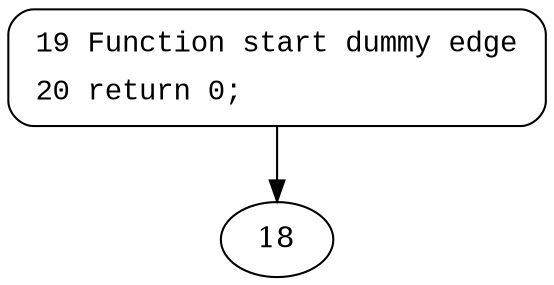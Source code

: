 digraph FlAcpiConfigureFloppy {
19 [style="filled,bold" penwidth="1" fillcolor="white" fontname="Courier New" shape="Mrecord" label=<<table border="0" cellborder="0" cellpadding="3" bgcolor="white"><tr><td align="right">19</td><td align="left">Function start dummy edge</td></tr><tr><td align="right">20</td><td align="left">return 0;</td></tr></table>>]
19 -> 18[label=""]
}